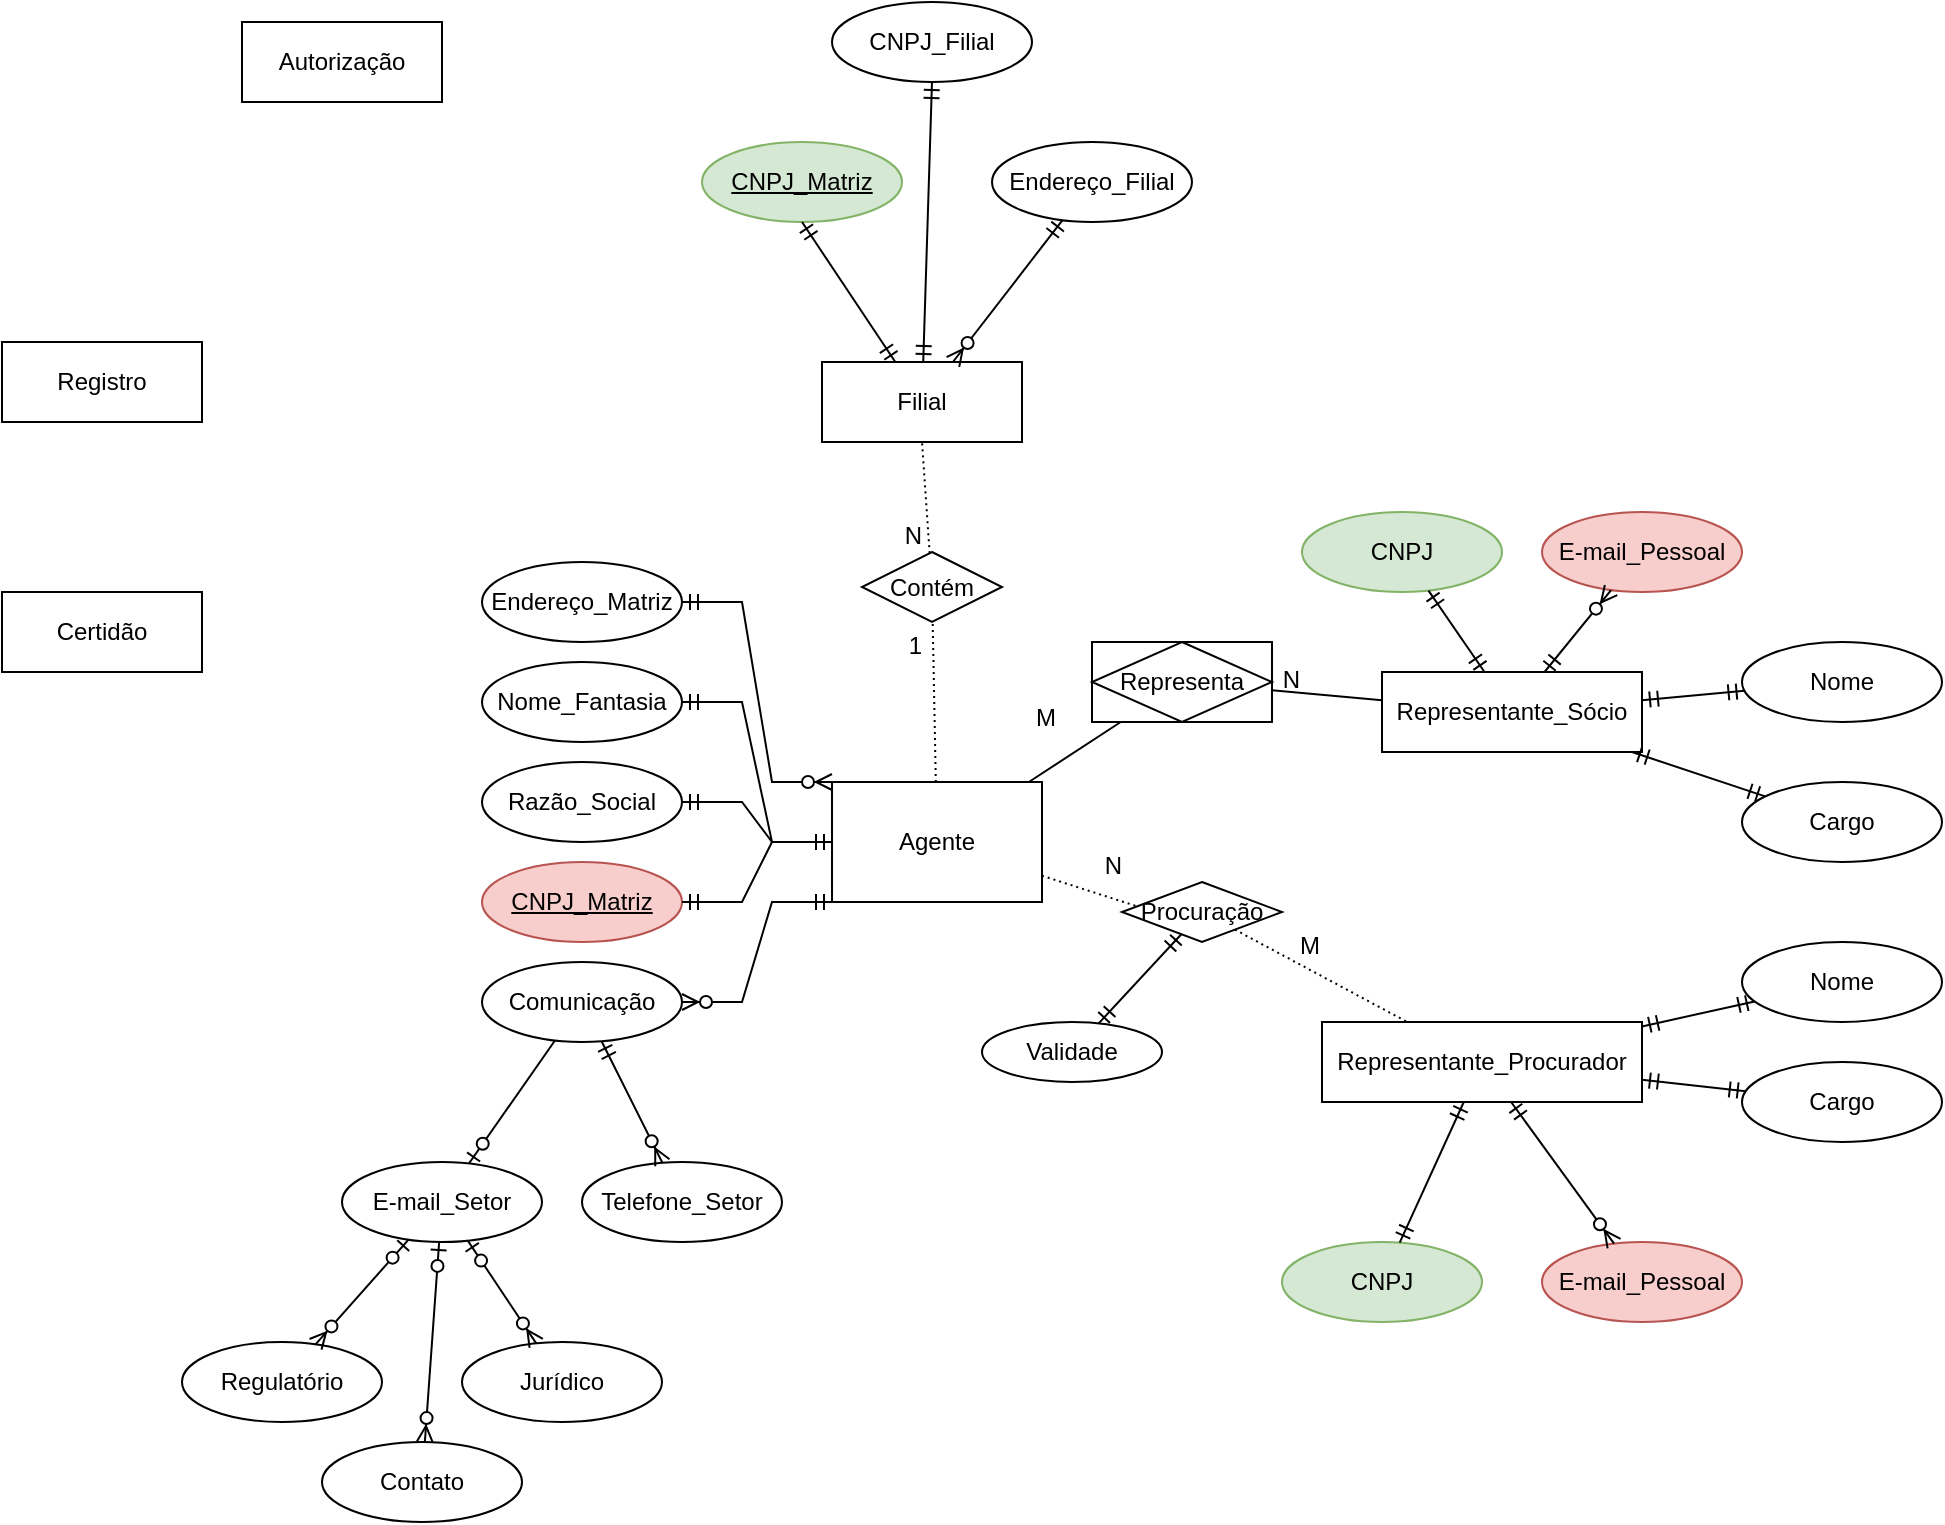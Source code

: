 <mxfile version="17.4.0" type="github">
  <diagram id="ur7IZuqoX-rUSIcCa9Om" name="Page-1">
    <mxGraphModel dx="1249" dy="669" grid="1" gridSize="10" guides="1" tooltips="1" connect="1" arrows="1" fold="1" page="1" pageScale="1" pageWidth="1169" pageHeight="1654" math="0" shadow="0">
      <root>
        <mxCell id="0" />
        <mxCell id="1" parent="0" />
        <mxCell id="HAqWKhdZ4ZWkqPBJDIEz-1" value="Telefone_Setor" style="ellipse;whiteSpace=wrap;html=1;align=center;" vertex="1" parent="1">
          <mxGeometry x="330" y="810" width="100" height="40" as="geometry" />
        </mxCell>
        <mxCell id="HAqWKhdZ4ZWkqPBJDIEz-2" value="E-mail_Setor" style="ellipse;whiteSpace=wrap;html=1;align=center;" vertex="1" parent="1">
          <mxGeometry x="210" y="810" width="100" height="40" as="geometry" />
        </mxCell>
        <mxCell id="HAqWKhdZ4ZWkqPBJDIEz-3" value="Nome_Fantasia" style="ellipse;whiteSpace=wrap;html=1;align=center;" vertex="1" parent="1">
          <mxGeometry x="280" y="560" width="100" height="40" as="geometry" />
        </mxCell>
        <mxCell id="HAqWKhdZ4ZWkqPBJDIEz-4" value="Razão_Social" style="ellipse;whiteSpace=wrap;html=1;align=center;" vertex="1" parent="1">
          <mxGeometry x="280" y="610" width="100" height="40" as="geometry" />
        </mxCell>
        <mxCell id="HAqWKhdZ4ZWkqPBJDIEz-5" value="Endereço_Matriz" style="ellipse;whiteSpace=wrap;html=1;align=center;" vertex="1" parent="1">
          <mxGeometry x="280" y="510" width="100" height="40" as="geometry" />
        </mxCell>
        <mxCell id="HAqWKhdZ4ZWkqPBJDIEz-6" value="Comunicação" style="ellipse;whiteSpace=wrap;html=1;align=center;" vertex="1" parent="1">
          <mxGeometry x="280" y="710" width="100" height="40" as="geometry" />
        </mxCell>
        <mxCell id="HAqWKhdZ4ZWkqPBJDIEz-7" value="CNPJ_Matriz" style="ellipse;whiteSpace=wrap;html=1;align=center;fontStyle=4;fillColor=#f8cecc;strokeColor=#b85450;" vertex="1" parent="1">
          <mxGeometry x="280" y="660" width="100" height="40" as="geometry" />
        </mxCell>
        <mxCell id="HAqWKhdZ4ZWkqPBJDIEz-8" value="Agente" style="whiteSpace=wrap;html=1;align=center;" vertex="1" parent="1">
          <mxGeometry x="455" y="620" width="105" height="60" as="geometry" />
        </mxCell>
        <mxCell id="HAqWKhdZ4ZWkqPBJDIEz-9" value="" style="edgeStyle=entityRelationEdgeStyle;fontSize=12;html=1;endArrow=ERzeroToMany;startArrow=ERmandOne;rounded=0;exitX=0;exitY=1;exitDx=0;exitDy=0;" edge="1" parent="1" source="HAqWKhdZ4ZWkqPBJDIEz-8" target="HAqWKhdZ4ZWkqPBJDIEz-6">
          <mxGeometry width="100" height="100" relative="1" as="geometry">
            <mxPoint x="580" y="640" as="sourcePoint" />
            <mxPoint x="680" y="540" as="targetPoint" />
          </mxGeometry>
        </mxCell>
        <mxCell id="HAqWKhdZ4ZWkqPBJDIEz-11" value="" style="edgeStyle=entityRelationEdgeStyle;fontSize=12;html=1;endArrow=ERmandOne;startArrow=ERmandOne;rounded=0;entryX=0;entryY=0.5;entryDx=0;entryDy=0;" edge="1" parent="1" source="HAqWKhdZ4ZWkqPBJDIEz-7" target="HAqWKhdZ4ZWkqPBJDIEz-8">
          <mxGeometry width="100" height="100" relative="1" as="geometry">
            <mxPoint x="580" y="740" as="sourcePoint" />
            <mxPoint x="680" y="640" as="targetPoint" />
          </mxGeometry>
        </mxCell>
        <mxCell id="HAqWKhdZ4ZWkqPBJDIEz-12" value="" style="edgeStyle=entityRelationEdgeStyle;fontSize=12;html=1;endArrow=ERmandOne;startArrow=ERmandOne;rounded=0;" edge="1" parent="1" source="HAqWKhdZ4ZWkqPBJDIEz-4" target="HAqWKhdZ4ZWkqPBJDIEz-8">
          <mxGeometry width="100" height="100" relative="1" as="geometry">
            <mxPoint x="580" y="740" as="sourcePoint" />
            <mxPoint x="680" y="640" as="targetPoint" />
          </mxGeometry>
        </mxCell>
        <mxCell id="HAqWKhdZ4ZWkqPBJDIEz-13" value="" style="edgeStyle=entityRelationEdgeStyle;fontSize=12;html=1;endArrow=ERmandOne;startArrow=ERmandOne;rounded=0;entryX=0;entryY=0.5;entryDx=0;entryDy=0;" edge="1" parent="1" source="HAqWKhdZ4ZWkqPBJDIEz-3" target="HAqWKhdZ4ZWkqPBJDIEz-8">
          <mxGeometry width="100" height="100" relative="1" as="geometry">
            <mxPoint x="580" y="740" as="sourcePoint" />
            <mxPoint x="680" y="640" as="targetPoint" />
          </mxGeometry>
        </mxCell>
        <mxCell id="HAqWKhdZ4ZWkqPBJDIEz-15" value="" style="edgeStyle=entityRelationEdgeStyle;fontSize=12;html=1;endArrow=ERzeroToMany;startArrow=ERmandOne;rounded=0;entryX=0;entryY=0;entryDx=0;entryDy=0;" edge="1" parent="1" source="HAqWKhdZ4ZWkqPBJDIEz-5" target="HAqWKhdZ4ZWkqPBJDIEz-8">
          <mxGeometry width="100" height="100" relative="1" as="geometry">
            <mxPoint x="580" y="740" as="sourcePoint" />
            <mxPoint x="680" y="640" as="targetPoint" />
          </mxGeometry>
        </mxCell>
        <mxCell id="HAqWKhdZ4ZWkqPBJDIEz-17" value="" style="fontSize=12;html=1;endArrow=ERzeroToMany;startArrow=ERmandOne;rounded=0;" edge="1" parent="1" source="HAqWKhdZ4ZWkqPBJDIEz-6" target="HAqWKhdZ4ZWkqPBJDIEz-1">
          <mxGeometry width="100" height="100" relative="1" as="geometry">
            <mxPoint x="326.519" y="759.259" as="sourcePoint" />
            <mxPoint x="283.481" y="820.741" as="targetPoint" />
            <Array as="points" />
          </mxGeometry>
        </mxCell>
        <mxCell id="HAqWKhdZ4ZWkqPBJDIEz-18" value="Regulatório" style="ellipse;whiteSpace=wrap;html=1;align=center;" vertex="1" parent="1">
          <mxGeometry x="130" y="900" width="100" height="40" as="geometry" />
        </mxCell>
        <mxCell id="HAqWKhdZ4ZWkqPBJDIEz-19" value="Contato" style="ellipse;whiteSpace=wrap;html=1;align=center;" vertex="1" parent="1">
          <mxGeometry x="200" y="950" width="100" height="40" as="geometry" />
        </mxCell>
        <mxCell id="HAqWKhdZ4ZWkqPBJDIEz-20" value="Jurídico" style="ellipse;whiteSpace=wrap;html=1;align=center;" vertex="1" parent="1">
          <mxGeometry x="270" y="900" width="100" height="40" as="geometry" />
        </mxCell>
        <mxCell id="HAqWKhdZ4ZWkqPBJDIEz-21" value="" style="fontSize=12;html=1;endArrow=ERzeroToMany;startArrow=ERzeroToOne;rounded=0;" edge="1" parent="1" source="HAqWKhdZ4ZWkqPBJDIEz-2" target="HAqWKhdZ4ZWkqPBJDIEz-18">
          <mxGeometry width="100" height="100" relative="1" as="geometry">
            <mxPoint x="60" y="1090" as="sourcePoint" />
            <mxPoint x="160" y="990" as="targetPoint" />
          </mxGeometry>
        </mxCell>
        <mxCell id="HAqWKhdZ4ZWkqPBJDIEz-23" value="" style="fontSize=12;html=1;endArrow=ERzeroToOne;endFill=1;rounded=0;" edge="1" parent="1" source="HAqWKhdZ4ZWkqPBJDIEz-6" target="HAqWKhdZ4ZWkqPBJDIEz-2">
          <mxGeometry width="100" height="100" relative="1" as="geometry">
            <mxPoint x="580" y="840" as="sourcePoint" />
            <mxPoint x="680" y="740" as="targetPoint" />
          </mxGeometry>
        </mxCell>
        <mxCell id="HAqWKhdZ4ZWkqPBJDIEz-24" value="" style="fontSize=12;html=1;endArrow=ERzeroToMany;startArrow=ERzeroToOne;rounded=0;" edge="1" parent="1" source="HAqWKhdZ4ZWkqPBJDIEz-2" target="HAqWKhdZ4ZWkqPBJDIEz-20">
          <mxGeometry width="100" height="100" relative="1" as="geometry">
            <mxPoint x="580" y="840" as="sourcePoint" />
            <mxPoint x="680" y="740" as="targetPoint" />
          </mxGeometry>
        </mxCell>
        <mxCell id="HAqWKhdZ4ZWkqPBJDIEz-26" value="" style="fontSize=12;html=1;endArrow=ERzeroToMany;startArrow=ERzeroToOne;rounded=0;" edge="1" parent="1" source="HAqWKhdZ4ZWkqPBJDIEz-2" target="HAqWKhdZ4ZWkqPBJDIEz-19">
          <mxGeometry width="100" height="100" relative="1" as="geometry">
            <mxPoint x="580" y="840" as="sourcePoint" />
            <mxPoint x="390" y="1060" as="targetPoint" />
          </mxGeometry>
        </mxCell>
        <mxCell id="HAqWKhdZ4ZWkqPBJDIEz-27" value="Filial" style="whiteSpace=wrap;html=1;align=center;" vertex="1" parent="1">
          <mxGeometry x="450" y="410" width="100" height="40" as="geometry" />
        </mxCell>
        <mxCell id="HAqWKhdZ4ZWkqPBJDIEz-28" value="Contém" style="shape=rhombus;perimeter=rhombusPerimeter;whiteSpace=wrap;html=1;align=center;" vertex="1" parent="1">
          <mxGeometry x="470" y="505" width="70" height="35" as="geometry" />
        </mxCell>
        <mxCell id="HAqWKhdZ4ZWkqPBJDIEz-32" value="CNPJ_Matriz" style="ellipse;whiteSpace=wrap;html=1;align=center;fontStyle=4;fillColor=#d5e8d4;strokeColor=#82b366;" vertex="1" parent="1">
          <mxGeometry x="390" y="300" width="100" height="40" as="geometry" />
        </mxCell>
        <mxCell id="HAqWKhdZ4ZWkqPBJDIEz-33" value="CNPJ_Filial" style="ellipse;whiteSpace=wrap;html=1;align=center;" vertex="1" parent="1">
          <mxGeometry x="455" y="230" width="100" height="40" as="geometry" />
        </mxCell>
        <mxCell id="HAqWKhdZ4ZWkqPBJDIEz-34" value="Endereço_Filial" style="ellipse;whiteSpace=wrap;html=1;align=center;" vertex="1" parent="1">
          <mxGeometry x="535" y="300" width="100" height="40" as="geometry" />
        </mxCell>
        <mxCell id="HAqWKhdZ4ZWkqPBJDIEz-35" value="Autorização" style="whiteSpace=wrap;html=1;align=center;" vertex="1" parent="1">
          <mxGeometry x="160" y="240" width="100" height="40" as="geometry" />
        </mxCell>
        <mxCell id="HAqWKhdZ4ZWkqPBJDIEz-36" value="Registro" style="whiteSpace=wrap;html=1;align=center;" vertex="1" parent="1">
          <mxGeometry x="40" y="400" width="100" height="40" as="geometry" />
        </mxCell>
        <mxCell id="HAqWKhdZ4ZWkqPBJDIEz-37" value="Certidão" style="whiteSpace=wrap;html=1;align=center;" vertex="1" parent="1">
          <mxGeometry x="40" y="525" width="100" height="40" as="geometry" />
        </mxCell>
        <mxCell id="HAqWKhdZ4ZWkqPBJDIEz-38" value="" style="fontSize=12;html=1;endArrow=ERmandOne;startArrow=ERmandOne;rounded=0;entryX=0.5;entryY=1;entryDx=0;entryDy=0;" edge="1" parent="1" source="HAqWKhdZ4ZWkqPBJDIEz-27" target="HAqWKhdZ4ZWkqPBJDIEz-32">
          <mxGeometry width="100" height="100" relative="1" as="geometry">
            <mxPoint x="580" y="440" as="sourcePoint" />
            <mxPoint x="680" y="340" as="targetPoint" />
          </mxGeometry>
        </mxCell>
        <mxCell id="HAqWKhdZ4ZWkqPBJDIEz-39" value="" style="fontSize=12;html=1;endArrow=ERmandOne;startArrow=ERmandOne;rounded=0;entryX=0.5;entryY=1;entryDx=0;entryDy=0;" edge="1" parent="1" source="HAqWKhdZ4ZWkqPBJDIEz-27" target="HAqWKhdZ4ZWkqPBJDIEz-33">
          <mxGeometry width="100" height="100" relative="1" as="geometry">
            <mxPoint x="580" y="440" as="sourcePoint" />
            <mxPoint x="680" y="340" as="targetPoint" />
          </mxGeometry>
        </mxCell>
        <mxCell id="HAqWKhdZ4ZWkqPBJDIEz-41" value="" style="fontSize=12;html=1;endArrow=ERzeroToMany;startArrow=ERmandOne;rounded=0;" edge="1" parent="1" source="HAqWKhdZ4ZWkqPBJDIEz-34" target="HAqWKhdZ4ZWkqPBJDIEz-27">
          <mxGeometry width="100" height="100" relative="1" as="geometry">
            <mxPoint x="570" y="440" as="sourcePoint" />
            <mxPoint x="670" y="340" as="targetPoint" />
          </mxGeometry>
        </mxCell>
        <mxCell id="HAqWKhdZ4ZWkqPBJDIEz-42" value="Representante_Sócio" style="whiteSpace=wrap;html=1;align=center;" vertex="1" parent="1">
          <mxGeometry x="730" y="565" width="130" height="40" as="geometry" />
        </mxCell>
        <mxCell id="HAqWKhdZ4ZWkqPBJDIEz-43" value="CNPJ" style="ellipse;whiteSpace=wrap;html=1;align=center;fillColor=#d5e8d4;strokeColor=#82b366;" vertex="1" parent="1">
          <mxGeometry x="690" y="485" width="100" height="40" as="geometry" />
        </mxCell>
        <mxCell id="HAqWKhdZ4ZWkqPBJDIEz-44" value="E-mail_Pessoal" style="ellipse;whiteSpace=wrap;html=1;align=center;fillColor=#f8cecc;strokeColor=#b85450;" vertex="1" parent="1">
          <mxGeometry x="810" y="485" width="100" height="40" as="geometry" />
        </mxCell>
        <mxCell id="HAqWKhdZ4ZWkqPBJDIEz-45" value="Nome" style="ellipse;whiteSpace=wrap;html=1;align=center;" vertex="1" parent="1">
          <mxGeometry x="910" y="550" width="100" height="40" as="geometry" />
        </mxCell>
        <mxCell id="HAqWKhdZ4ZWkqPBJDIEz-46" value="Cargo" style="ellipse;whiteSpace=wrap;html=1;align=center;" vertex="1" parent="1">
          <mxGeometry x="910" y="620" width="100" height="40" as="geometry" />
        </mxCell>
        <mxCell id="HAqWKhdZ4ZWkqPBJDIEz-47" value="Representante_Procurador" style="whiteSpace=wrap;html=1;align=center;" vertex="1" parent="1">
          <mxGeometry x="700" y="740" width="160" height="40" as="geometry" />
        </mxCell>
        <mxCell id="HAqWKhdZ4ZWkqPBJDIEz-48" value="CNPJ" style="ellipse;whiteSpace=wrap;html=1;align=center;fillColor=#d5e8d4;strokeColor=#82b366;" vertex="1" parent="1">
          <mxGeometry x="680" y="850" width="100" height="40" as="geometry" />
        </mxCell>
        <mxCell id="HAqWKhdZ4ZWkqPBJDIEz-49" value="E-mail_Pessoal" style="ellipse;whiteSpace=wrap;html=1;align=center;fillColor=#f8cecc;strokeColor=#b85450;" vertex="1" parent="1">
          <mxGeometry x="810" y="850" width="100" height="40" as="geometry" />
        </mxCell>
        <mxCell id="HAqWKhdZ4ZWkqPBJDIEz-50" value="Nome" style="ellipse;whiteSpace=wrap;html=1;align=center;" vertex="1" parent="1">
          <mxGeometry x="910" y="700" width="100" height="40" as="geometry" />
        </mxCell>
        <mxCell id="HAqWKhdZ4ZWkqPBJDIEz-51" value="Cargo" style="ellipse;whiteSpace=wrap;html=1;align=center;" vertex="1" parent="1">
          <mxGeometry x="910" y="760" width="100" height="40" as="geometry" />
        </mxCell>
        <mxCell id="HAqWKhdZ4ZWkqPBJDIEz-53" value="Procuração" style="shape=rhombus;perimeter=rhombusPerimeter;whiteSpace=wrap;html=1;align=center;" vertex="1" parent="1">
          <mxGeometry x="600" y="670" width="80" height="30" as="geometry" />
        </mxCell>
        <mxCell id="HAqWKhdZ4ZWkqPBJDIEz-54" value="" style="fontSize=12;html=1;endArrow=ERmandOne;startArrow=ERmandOne;rounded=0;" edge="1" parent="1" source="HAqWKhdZ4ZWkqPBJDIEz-42" target="HAqWKhdZ4ZWkqPBJDIEz-43">
          <mxGeometry width="100" height="100" relative="1" as="geometry">
            <mxPoint x="580" y="740" as="sourcePoint" />
            <mxPoint x="680" y="640" as="targetPoint" />
          </mxGeometry>
        </mxCell>
        <mxCell id="HAqWKhdZ4ZWkqPBJDIEz-56" value="" style="fontSize=12;html=1;endArrow=ERzeroToMany;startArrow=ERmandOne;rounded=0;" edge="1" parent="1" source="HAqWKhdZ4ZWkqPBJDIEz-42" target="HAqWKhdZ4ZWkqPBJDIEz-44">
          <mxGeometry width="100" height="100" relative="1" as="geometry">
            <mxPoint x="580" y="740" as="sourcePoint" />
            <mxPoint x="680" y="640" as="targetPoint" />
          </mxGeometry>
        </mxCell>
        <mxCell id="HAqWKhdZ4ZWkqPBJDIEz-57" value="" style="fontSize=12;html=1;endArrow=ERmandOne;startArrow=ERmandOne;rounded=0;" edge="1" parent="1" source="HAqWKhdZ4ZWkqPBJDIEz-42" target="HAqWKhdZ4ZWkqPBJDIEz-45">
          <mxGeometry width="100" height="100" relative="1" as="geometry">
            <mxPoint x="580" y="740" as="sourcePoint" />
            <mxPoint x="680" y="640" as="targetPoint" />
          </mxGeometry>
        </mxCell>
        <mxCell id="HAqWKhdZ4ZWkqPBJDIEz-58" value="" style="fontSize=12;html=1;endArrow=ERmandOne;startArrow=ERmandOne;rounded=0;" edge="1" parent="1" source="HAqWKhdZ4ZWkqPBJDIEz-42" target="HAqWKhdZ4ZWkqPBJDIEz-46">
          <mxGeometry width="100" height="100" relative="1" as="geometry">
            <mxPoint x="580" y="740" as="sourcePoint" />
            <mxPoint x="680" y="640" as="targetPoint" />
          </mxGeometry>
        </mxCell>
        <mxCell id="HAqWKhdZ4ZWkqPBJDIEz-59" value="Validade" style="ellipse;whiteSpace=wrap;html=1;align=center;" vertex="1" parent="1">
          <mxGeometry x="530" y="740" width="90" height="30" as="geometry" />
        </mxCell>
        <mxCell id="HAqWKhdZ4ZWkqPBJDIEz-60" value="" style="fontSize=12;html=1;endArrow=ERmandOne;startArrow=ERmandOne;rounded=0;" edge="1" parent="1" source="HAqWKhdZ4ZWkqPBJDIEz-59" target="HAqWKhdZ4ZWkqPBJDIEz-53">
          <mxGeometry width="100" height="100" relative="1" as="geometry">
            <mxPoint x="580" y="640" as="sourcePoint" />
            <mxPoint x="680" y="540" as="targetPoint" />
          </mxGeometry>
        </mxCell>
        <mxCell id="HAqWKhdZ4ZWkqPBJDIEz-61" value="" style="endArrow=none;html=1;rounded=0;dashed=1;dashPattern=1 2;" edge="1" parent="1" source="HAqWKhdZ4ZWkqPBJDIEz-8" target="HAqWKhdZ4ZWkqPBJDIEz-28">
          <mxGeometry relative="1" as="geometry">
            <mxPoint x="550" y="590" as="sourcePoint" />
            <mxPoint x="710" y="590" as="targetPoint" />
          </mxGeometry>
        </mxCell>
        <mxCell id="HAqWKhdZ4ZWkqPBJDIEz-62" value="1" style="resizable=0;html=1;align=right;verticalAlign=bottom;" connectable="0" vertex="1" parent="HAqWKhdZ4ZWkqPBJDIEz-61">
          <mxGeometry x="1" relative="1" as="geometry">
            <mxPoint x="-5" y="20" as="offset" />
          </mxGeometry>
        </mxCell>
        <mxCell id="HAqWKhdZ4ZWkqPBJDIEz-63" value="" style="endArrow=none;html=1;rounded=0;dashed=1;dashPattern=1 2;entryX=0.5;entryY=1;entryDx=0;entryDy=0;" edge="1" parent="1" source="HAqWKhdZ4ZWkqPBJDIEz-28" target="HAqWKhdZ4ZWkqPBJDIEz-27">
          <mxGeometry relative="1" as="geometry">
            <mxPoint x="550" y="590" as="sourcePoint" />
            <mxPoint x="710" y="590" as="targetPoint" />
          </mxGeometry>
        </mxCell>
        <mxCell id="HAqWKhdZ4ZWkqPBJDIEz-64" value="N" style="resizable=0;html=1;align=right;verticalAlign=bottom;" connectable="0" vertex="1" parent="HAqWKhdZ4ZWkqPBJDIEz-63">
          <mxGeometry x="1" relative="1" as="geometry">
            <mxPoint y="55" as="offset" />
          </mxGeometry>
        </mxCell>
        <mxCell id="HAqWKhdZ4ZWkqPBJDIEz-65" value="" style="endArrow=none;html=1;rounded=0;" edge="1" parent="1" source="HAqWKhdZ4ZWkqPBJDIEz-8" target="HAqWKhdZ4ZWkqPBJDIEz-69">
          <mxGeometry relative="1" as="geometry">
            <mxPoint x="550" y="590" as="sourcePoint" />
            <mxPoint x="621.88" y="598.205" as="targetPoint" />
          </mxGeometry>
        </mxCell>
        <mxCell id="HAqWKhdZ4ZWkqPBJDIEz-66" value="M" style="resizable=0;html=1;align=right;verticalAlign=bottom;" connectable="0" vertex="1" parent="HAqWKhdZ4ZWkqPBJDIEz-65">
          <mxGeometry x="1" relative="1" as="geometry">
            <mxPoint x="-32" y="7" as="offset" />
          </mxGeometry>
        </mxCell>
        <mxCell id="HAqWKhdZ4ZWkqPBJDIEz-67" value="" style="endArrow=none;html=1;rounded=0;" edge="1" parent="1" source="HAqWKhdZ4ZWkqPBJDIEz-69" target="HAqWKhdZ4ZWkqPBJDIEz-42">
          <mxGeometry relative="1" as="geometry">
            <mxPoint x="676.832" y="588.812" as="sourcePoint" />
            <mxPoint x="710" y="590" as="targetPoint" />
          </mxGeometry>
        </mxCell>
        <mxCell id="HAqWKhdZ4ZWkqPBJDIEz-68" value="N" style="resizable=0;html=1;align=right;verticalAlign=bottom;" connectable="0" vertex="1" parent="HAqWKhdZ4ZWkqPBJDIEz-67">
          <mxGeometry x="1" relative="1" as="geometry">
            <mxPoint x="-40" y="-2" as="offset" />
          </mxGeometry>
        </mxCell>
        <mxCell id="HAqWKhdZ4ZWkqPBJDIEz-69" value="Representa" style="shape=associativeEntity;whiteSpace=wrap;html=1;align=center;" vertex="1" parent="1">
          <mxGeometry x="585" y="550" width="90" height="40" as="geometry" />
        </mxCell>
        <mxCell id="HAqWKhdZ4ZWkqPBJDIEz-77" value="" style="endArrow=none;html=1;rounded=0;dashed=1;dashPattern=1 2;entryX=0.099;entryY=0.409;entryDx=0;entryDy=0;entryPerimeter=0;" edge="1" parent="1" source="HAqWKhdZ4ZWkqPBJDIEz-8" target="HAqWKhdZ4ZWkqPBJDIEz-53">
          <mxGeometry relative="1" as="geometry">
            <mxPoint x="550" y="700" as="sourcePoint" />
            <mxPoint x="710" y="700" as="targetPoint" />
          </mxGeometry>
        </mxCell>
        <mxCell id="HAqWKhdZ4ZWkqPBJDIEz-78" value="N" style="resizable=0;html=1;align=right;verticalAlign=bottom;" connectable="0" vertex="1" parent="HAqWKhdZ4ZWkqPBJDIEz-77">
          <mxGeometry x="1" relative="1" as="geometry">
            <mxPoint x="-8" y="-12" as="offset" />
          </mxGeometry>
        </mxCell>
        <mxCell id="HAqWKhdZ4ZWkqPBJDIEz-79" value="" style="endArrow=none;html=1;rounded=0;dashed=1;dashPattern=1 2;" edge="1" parent="1" source="HAqWKhdZ4ZWkqPBJDIEz-53" target="HAqWKhdZ4ZWkqPBJDIEz-47">
          <mxGeometry relative="1" as="geometry">
            <mxPoint x="670.001" y="693.824" as="sourcePoint" />
            <mxPoint x="756.197" y="740" as="targetPoint" />
          </mxGeometry>
        </mxCell>
        <mxCell id="HAqWKhdZ4ZWkqPBJDIEz-80" value="M" style="resizable=0;html=1;align=right;verticalAlign=bottom;" connectable="0" vertex="1" parent="HAqWKhdZ4ZWkqPBJDIEz-79">
          <mxGeometry x="1" relative="1" as="geometry">
            <mxPoint x="-43" y="-30" as="offset" />
          </mxGeometry>
        </mxCell>
        <mxCell id="HAqWKhdZ4ZWkqPBJDIEz-81" value="" style="fontSize=12;html=1;endArrow=ERmandOne;startArrow=ERmandOne;rounded=0;" edge="1" parent="1" source="HAqWKhdZ4ZWkqPBJDIEz-48" target="HAqWKhdZ4ZWkqPBJDIEz-47">
          <mxGeometry width="100" height="100" relative="1" as="geometry">
            <mxPoint x="580" y="650" as="sourcePoint" />
            <mxPoint x="680" y="550" as="targetPoint" />
          </mxGeometry>
        </mxCell>
        <mxCell id="HAqWKhdZ4ZWkqPBJDIEz-83" value="" style="fontSize=12;html=1;endArrow=ERzeroToMany;startArrow=ERmandOne;rounded=0;" edge="1" parent="1" source="HAqWKhdZ4ZWkqPBJDIEz-47" target="HAqWKhdZ4ZWkqPBJDIEz-49">
          <mxGeometry width="100" height="100" relative="1" as="geometry">
            <mxPoint x="821.25" y="575" as="sourcePoint" />
            <mxPoint x="854.546" y="534.021" as="targetPoint" />
          </mxGeometry>
        </mxCell>
        <mxCell id="HAqWKhdZ4ZWkqPBJDIEz-84" value="" style="fontSize=12;html=1;endArrow=ERmandOne;startArrow=ERmandOne;rounded=0;" edge="1" parent="1" source="HAqWKhdZ4ZWkqPBJDIEz-47" target="HAqWKhdZ4ZWkqPBJDIEz-50">
          <mxGeometry width="100" height="100" relative="1" as="geometry">
            <mxPoint x="870" y="589.091" as="sourcePoint" />
            <mxPoint x="921.243" y="584.432" as="targetPoint" />
          </mxGeometry>
        </mxCell>
        <mxCell id="HAqWKhdZ4ZWkqPBJDIEz-85" value="" style="fontSize=12;html=1;endArrow=ERmandOne;startArrow=ERmandOne;rounded=0;" edge="1" parent="1" source="HAqWKhdZ4ZWkqPBJDIEz-47" target="HAqWKhdZ4ZWkqPBJDIEz-51">
          <mxGeometry width="100" height="100" relative="1" as="geometry">
            <mxPoint x="870" y="752.222" as="sourcePoint" />
            <mxPoint x="926.292" y="739.713" as="targetPoint" />
          </mxGeometry>
        </mxCell>
      </root>
    </mxGraphModel>
  </diagram>
</mxfile>
